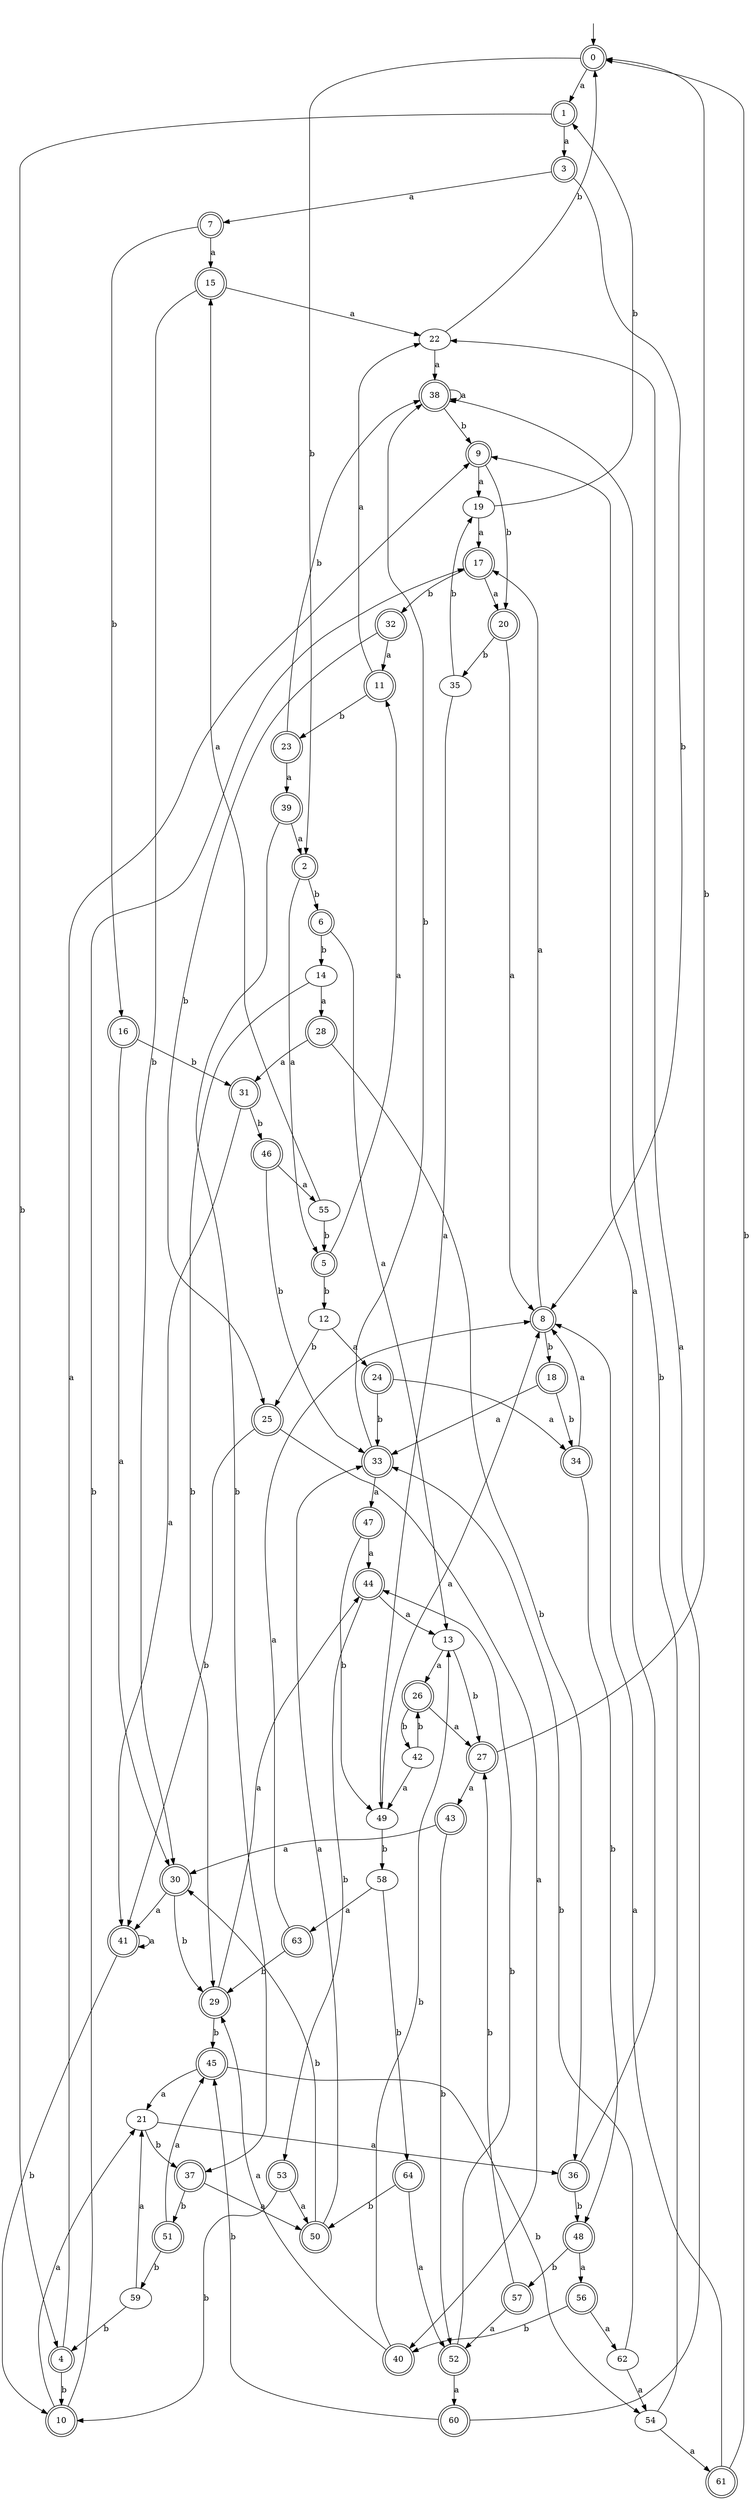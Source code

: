 digraph RandomDFA {
  __start0 [label="", shape=none];
  __start0 -> 0 [label=""];
  0 [shape=circle] [shape=doublecircle]
  0 -> 1 [label="a"]
  0 -> 2 [label="b"]
  1 [shape=doublecircle]
  1 -> 3 [label="a"]
  1 -> 4 [label="b"]
  2 [shape=doublecircle]
  2 -> 5 [label="a"]
  2 -> 6 [label="b"]
  3 [shape=doublecircle]
  3 -> 7 [label="a"]
  3 -> 8 [label="b"]
  4 [shape=doublecircle]
  4 -> 9 [label="a"]
  4 -> 10 [label="b"]
  5 [shape=doublecircle]
  5 -> 11 [label="a"]
  5 -> 12 [label="b"]
  6 [shape=doublecircle]
  6 -> 13 [label="a"]
  6 -> 14 [label="b"]
  7 [shape=doublecircle]
  7 -> 15 [label="a"]
  7 -> 16 [label="b"]
  8 [shape=doublecircle]
  8 -> 17 [label="a"]
  8 -> 18 [label="b"]
  9 [shape=doublecircle]
  9 -> 19 [label="a"]
  9 -> 20 [label="b"]
  10 [shape=doublecircle]
  10 -> 21 [label="a"]
  10 -> 17 [label="b"]
  11 [shape=doublecircle]
  11 -> 22 [label="a"]
  11 -> 23 [label="b"]
  12
  12 -> 24 [label="a"]
  12 -> 25 [label="b"]
  13
  13 -> 26 [label="a"]
  13 -> 27 [label="b"]
  14
  14 -> 28 [label="a"]
  14 -> 29 [label="b"]
  15 [shape=doublecircle]
  15 -> 22 [label="a"]
  15 -> 30 [label="b"]
  16 [shape=doublecircle]
  16 -> 30 [label="a"]
  16 -> 31 [label="b"]
  17 [shape=doublecircle]
  17 -> 20 [label="a"]
  17 -> 32 [label="b"]
  18 [shape=doublecircle]
  18 -> 33 [label="a"]
  18 -> 34 [label="b"]
  19
  19 -> 17 [label="a"]
  19 -> 1 [label="b"]
  20 [shape=doublecircle]
  20 -> 8 [label="a"]
  20 -> 35 [label="b"]
  21
  21 -> 36 [label="a"]
  21 -> 37 [label="b"]
  22
  22 -> 38 [label="a"]
  22 -> 0 [label="b"]
  23 [shape=doublecircle]
  23 -> 39 [label="a"]
  23 -> 38 [label="b"]
  24 [shape=doublecircle]
  24 -> 34 [label="a"]
  24 -> 33 [label="b"]
  25 [shape=doublecircle]
  25 -> 40 [label="a"]
  25 -> 41 [label="b"]
  26 [shape=doublecircle]
  26 -> 27 [label="a"]
  26 -> 42 [label="b"]
  27 [shape=doublecircle]
  27 -> 43 [label="a"]
  27 -> 0 [label="b"]
  28 [shape=doublecircle]
  28 -> 31 [label="a"]
  28 -> 36 [label="b"]
  29 [shape=doublecircle]
  29 -> 44 [label="a"]
  29 -> 45 [label="b"]
  30 [shape=doublecircle]
  30 -> 41 [label="a"]
  30 -> 29 [label="b"]
  31 [shape=doublecircle]
  31 -> 41 [label="a"]
  31 -> 46 [label="b"]
  32 [shape=doublecircle]
  32 -> 11 [label="a"]
  32 -> 25 [label="b"]
  33 [shape=doublecircle]
  33 -> 47 [label="a"]
  33 -> 38 [label="b"]
  34 [shape=doublecircle]
  34 -> 8 [label="a"]
  34 -> 48 [label="b"]
  35
  35 -> 49 [label="a"]
  35 -> 19 [label="b"]
  36 [shape=doublecircle]
  36 -> 9 [label="a"]
  36 -> 48 [label="b"]
  37 [shape=doublecircle]
  37 -> 50 [label="a"]
  37 -> 51 [label="b"]
  38 [shape=doublecircle]
  38 -> 38 [label="a"]
  38 -> 9 [label="b"]
  39 [shape=doublecircle]
  39 -> 2 [label="a"]
  39 -> 37 [label="b"]
  40 [shape=doublecircle]
  40 -> 29 [label="a"]
  40 -> 13 [label="b"]
  41 [shape=doublecircle]
  41 -> 41 [label="a"]
  41 -> 10 [label="b"]
  42
  42 -> 49 [label="a"]
  42 -> 26 [label="b"]
  43 [shape=doublecircle]
  43 -> 30 [label="a"]
  43 -> 52 [label="b"]
  44 [shape=doublecircle]
  44 -> 13 [label="a"]
  44 -> 53 [label="b"]
  45 [shape=doublecircle]
  45 -> 21 [label="a"]
  45 -> 54 [label="b"]
  46 [shape=doublecircle]
  46 -> 55 [label="a"]
  46 -> 33 [label="b"]
  47 [shape=doublecircle]
  47 -> 44 [label="a"]
  47 -> 49 [label="b"]
  48 [shape=doublecircle]
  48 -> 56 [label="a"]
  48 -> 57 [label="b"]
  49
  49 -> 8 [label="a"]
  49 -> 58 [label="b"]
  50 [shape=doublecircle]
  50 -> 33 [label="a"]
  50 -> 30 [label="b"]
  51 [shape=doublecircle]
  51 -> 45 [label="a"]
  51 -> 59 [label="b"]
  52 [shape=doublecircle]
  52 -> 60 [label="a"]
  52 -> 44 [label="b"]
  53 [shape=doublecircle]
  53 -> 50 [label="a"]
  53 -> 10 [label="b"]
  54
  54 -> 61 [label="a"]
  54 -> 38 [label="b"]
  55
  55 -> 15 [label="a"]
  55 -> 5 [label="b"]
  56 [shape=doublecircle]
  56 -> 62 [label="a"]
  56 -> 40 [label="b"]
  57 [shape=doublecircle]
  57 -> 52 [label="a"]
  57 -> 27 [label="b"]
  58
  58 -> 63 [label="a"]
  58 -> 64 [label="b"]
  59
  59 -> 21 [label="a"]
  59 -> 4 [label="b"]
  60 [shape=doublecircle]
  60 -> 22 [label="a"]
  60 -> 45 [label="b"]
  61 [shape=doublecircle]
  61 -> 8 [label="a"]
  61 -> 0 [label="b"]
  62
  62 -> 54 [label="a"]
  62 -> 33 [label="b"]
  63 [shape=doublecircle]
  63 -> 8 [label="a"]
  63 -> 29 [label="b"]
  64 [shape=doublecircle]
  64 -> 52 [label="a"]
  64 -> 50 [label="b"]
}
